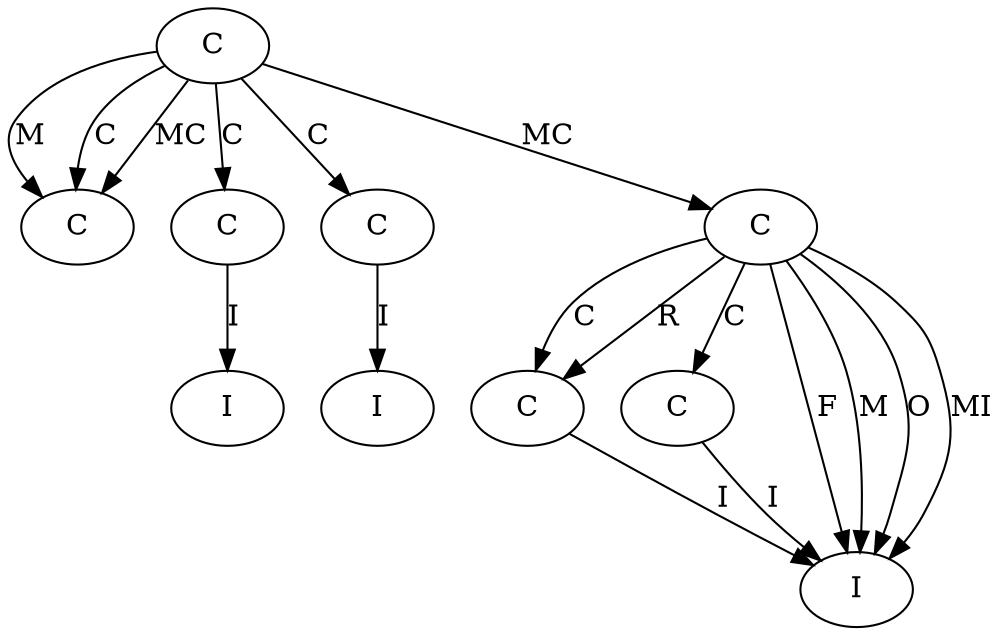 // Subdue 5.2.2 graph in dot format

digraph SubdueGraph {
  1 [label="C",color=black,fontcolor=black];
  2 [label="I",color=black,fontcolor=black];
  3 [label="C",color=black,fontcolor=black];
  4 [label="C",color=black,fontcolor=black];
  5 [label="C",color=black,fontcolor=black];
  6 [label="I",color=black,fontcolor=black];
  7 [label="C",color=black,fontcolor=black];
  8 [label="C",color=black,fontcolor=black];
  9 [label="I",color=black,fontcolor=black];
  10 [label="C",color=black,fontcolor=black];
  4 -> 2 [label="I",color=black,fontcolor=black];
  5 -> 9 [label="I",color=black,fontcolor=black];
  7 -> 9 [label="I",color=black,fontcolor=black];
  8 -> 6 [label="I",color=black,fontcolor=black];
  3 -> 1 [label="M",color=black,fontcolor=black];
  3 -> 1 [label="C",color=black,fontcolor=black];
  3 -> 10 [label="MC",color=black,fontcolor=black];
  3 -> 1 [label="MC",color=black,fontcolor=black];
  3 -> 4 [label="C",color=black,fontcolor=black];
  3 -> 8 [label="C",color=black,fontcolor=black];
  10 -> 9 [label="F",color=black,fontcolor=black];
  10 -> 7 [label="C",color=black,fontcolor=black];
  10 -> 5 [label="C",color=black,fontcolor=black];
  10 -> 5 [label="R",color=black,fontcolor=black];
  10 -> 9 [label="M",color=black,fontcolor=black];
  10 -> 9 [label="O",color=black,fontcolor=black];
  10 -> 9 [label="MI",color=black,fontcolor=black];
}
